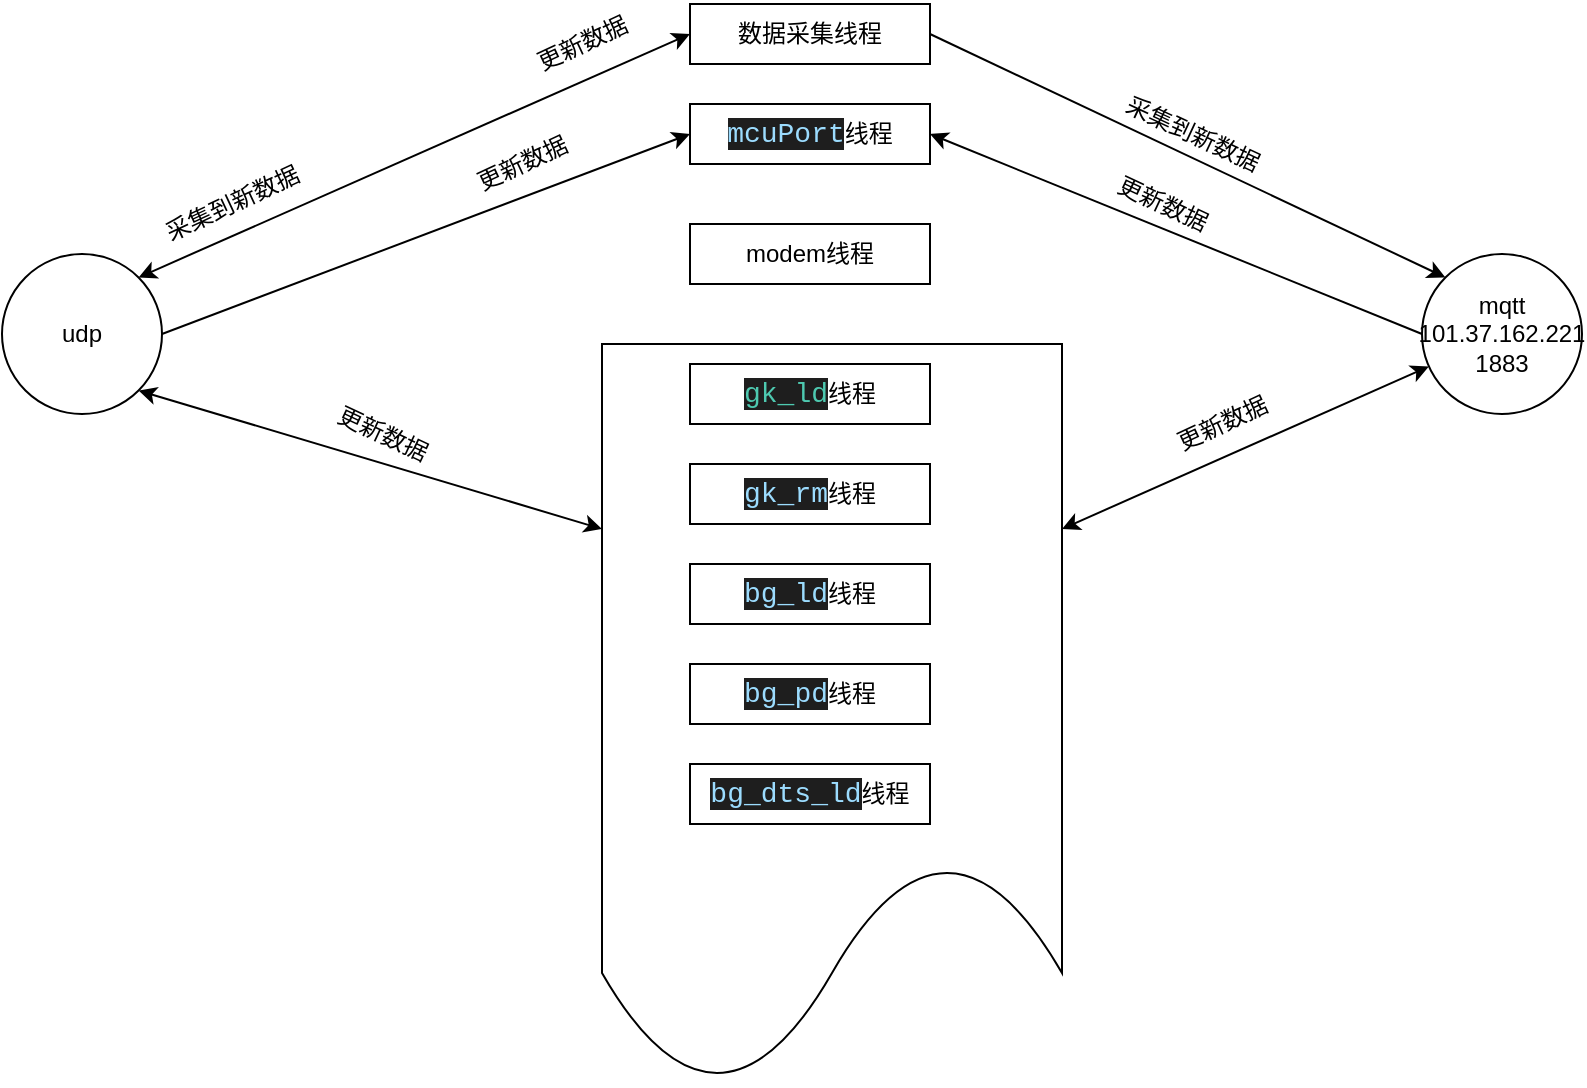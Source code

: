 <mxfile version="14.4.3" type="github" pages="2">
  <diagram id="1zsFQsm4A9rAdIcauHA-" name="Page-1">
    <mxGraphModel dx="1422" dy="762" grid="1" gridSize="10" guides="1" tooltips="1" connect="1" arrows="1" fold="1" page="1" pageScale="1" pageWidth="827" pageHeight="1169" math="0" shadow="0">
      <root>
        <mxCell id="0" />
        <mxCell id="1" parent="0" />
        <mxCell id="V8YfvDira0inXK6Etehh-1" value="数据采集线程" style="rounded=0;whiteSpace=wrap;html=1;" parent="1" vertex="1">
          <mxGeometry x="354" y="45" width="120" height="30" as="geometry" />
        </mxCell>
        <mxCell id="V8YfvDira0inXK6Etehh-2" value="modem线程" style="rounded=0;whiteSpace=wrap;html=1;" parent="1" vertex="1">
          <mxGeometry x="354" y="155" width="120" height="30" as="geometry" />
        </mxCell>
        <mxCell id="V8YfvDira0inXK6Etehh-8" value="&lt;span style=&quot;color: rgb(156 , 220 , 254) ; background-color: rgb(30 , 30 , 30) ; font-family: &amp;#34;consolas&amp;#34; , &amp;#34;courier new&amp;#34; , monospace ; font-size: 14px&quot;&gt;mcuPort&lt;/span&gt;线程" style="rounded=0;whiteSpace=wrap;html=1;" parent="1" vertex="1">
          <mxGeometry x="354" y="95" width="120" height="30" as="geometry" />
        </mxCell>
        <mxCell id="7fIJ4kaBKfZPs4WdM4Qw-12" value="采集到新数据" style="text;html=1;align=center;verticalAlign=middle;resizable=0;points=[];autosize=1;rotation=-25;" parent="1" vertex="1">
          <mxGeometry x="80" y="135" width="90" height="20" as="geometry" />
        </mxCell>
        <mxCell id="7fIJ4kaBKfZPs4WdM4Qw-13" value="更新数据" style="text;html=1;align=center;verticalAlign=middle;resizable=0;points=[];autosize=1;rotation=-25;" parent="1" vertex="1">
          <mxGeometry x="270" y="55" width="60" height="20" as="geometry" />
        </mxCell>
        <mxCell id="7fIJ4kaBKfZPs4WdM4Qw-14" value="&lt;span&gt;udp&lt;/span&gt;" style="ellipse;whiteSpace=wrap;html=1;aspect=fixed;" parent="1" vertex="1">
          <mxGeometry x="10" y="170" width="80" height="80" as="geometry" />
        </mxCell>
        <mxCell id="7fIJ4kaBKfZPs4WdM4Qw-15" value="mqtt&lt;br&gt;101.37.162.221&lt;br&gt;1883" style="ellipse;whiteSpace=wrap;html=1;aspect=fixed;" parent="1" vertex="1">
          <mxGeometry x="720" y="170" width="80" height="80" as="geometry" />
        </mxCell>
        <mxCell id="7fIJ4kaBKfZPs4WdM4Qw-16" value="" style="endArrow=classic;startArrow=classic;html=1;entryX=0;entryY=0.5;entryDx=0;entryDy=0;exitX=1;exitY=0;exitDx=0;exitDy=0;" parent="1" source="7fIJ4kaBKfZPs4WdM4Qw-14" target="V8YfvDira0inXK6Etehh-1" edge="1">
          <mxGeometry width="50" height="50" relative="1" as="geometry">
            <mxPoint x="240" y="165" as="sourcePoint" />
            <mxPoint x="290" y="115" as="targetPoint" />
          </mxGeometry>
        </mxCell>
        <mxCell id="7fIJ4kaBKfZPs4WdM4Qw-17" value="" style="endArrow=none;startArrow=classic;html=1;entryX=1;entryY=0.5;entryDx=0;entryDy=0;exitX=0;exitY=0;exitDx=0;exitDy=0;endFill=0;" parent="1" source="7fIJ4kaBKfZPs4WdM4Qw-15" target="V8YfvDira0inXK6Etehh-1" edge="1">
          <mxGeometry width="50" height="50" relative="1" as="geometry">
            <mxPoint x="570" y="185" as="sourcePoint" />
            <mxPoint x="620" y="135" as="targetPoint" />
          </mxGeometry>
        </mxCell>
        <mxCell id="7fIJ4kaBKfZPs4WdM4Qw-18" value="采集到新数据" style="text;html=1;align=center;verticalAlign=middle;resizable=0;points=[];autosize=1;rotation=25;" parent="1" vertex="1">
          <mxGeometry x="560" y="100" width="90" height="20" as="geometry" />
        </mxCell>
        <mxCell id="7fIJ4kaBKfZPs4WdM4Qw-20" value="" style="endArrow=classic;startArrow=none;html=1;entryX=0;entryY=0.5;entryDx=0;entryDy=0;exitX=1;exitY=0.5;exitDx=0;exitDy=0;startFill=0;" parent="1" source="7fIJ4kaBKfZPs4WdM4Qw-14" target="V8YfvDira0inXK6Etehh-8" edge="1">
          <mxGeometry width="50" height="50" relative="1" as="geometry">
            <mxPoint x="250" y="245" as="sourcePoint" />
            <mxPoint x="300" y="195" as="targetPoint" />
          </mxGeometry>
        </mxCell>
        <mxCell id="7fIJ4kaBKfZPs4WdM4Qw-21" value="更新数据" style="text;html=1;align=center;verticalAlign=middle;resizable=0;points=[];autosize=1;rotation=-25;" parent="1" vertex="1">
          <mxGeometry x="240" y="115" width="60" height="20" as="geometry" />
        </mxCell>
        <mxCell id="7fIJ4kaBKfZPs4WdM4Qw-22" value="" style="endArrow=classic;html=1;entryX=1;entryY=0.5;entryDx=0;entryDy=0;exitX=0;exitY=0.5;exitDx=0;exitDy=0;" parent="1" source="7fIJ4kaBKfZPs4WdM4Qw-15" target="V8YfvDira0inXK6Etehh-8" edge="1">
          <mxGeometry width="50" height="50" relative="1" as="geometry">
            <mxPoint x="580" y="265" as="sourcePoint" />
            <mxPoint x="630" y="215" as="targetPoint" />
          </mxGeometry>
        </mxCell>
        <mxCell id="7fIJ4kaBKfZPs4WdM4Qw-23" value="更新数据" style="text;html=1;align=center;verticalAlign=middle;resizable=0;points=[];autosize=1;rotation=25;" parent="1" vertex="1">
          <mxGeometry x="560" y="135" width="60" height="20" as="geometry" />
        </mxCell>
        <mxCell id="7fIJ4kaBKfZPs4WdM4Qw-24" value="" style="shape=document;whiteSpace=wrap;html=1;boundedLbl=1;" parent="1" vertex="1">
          <mxGeometry x="310" y="215" width="230" height="370" as="geometry" />
        </mxCell>
        <mxCell id="7fIJ4kaBKfZPs4WdM4Qw-25" value="&lt;span style=&quot;color: rgb(78 , 201 , 176) ; background-color: rgb(30 , 30 , 30) ; font-family: &amp;#34;consolas&amp;#34; , &amp;#34;courier new&amp;#34; , monospace ; font-size: 14px&quot;&gt;gk_ld&lt;/span&gt;线程" style="rounded=0;whiteSpace=wrap;html=1;" parent="1" vertex="1">
          <mxGeometry x="354" y="225" width="120" height="30" as="geometry" />
        </mxCell>
        <mxCell id="7fIJ4kaBKfZPs4WdM4Qw-26" value="&lt;span style=&quot;color: rgb(156 , 220 , 254) ; background-color: rgb(30 , 30 , 30) ; font-family: &amp;#34;consolas&amp;#34; , &amp;#34;courier new&amp;#34; , monospace ; font-size: 14px&quot;&gt;gk_rm&lt;/span&gt;线程" style="rounded=0;whiteSpace=wrap;html=1;" parent="1" vertex="1">
          <mxGeometry x="354" y="275" width="120" height="30" as="geometry" />
        </mxCell>
        <mxCell id="7fIJ4kaBKfZPs4WdM4Qw-27" value="&lt;span style=&quot;color: rgb(156 , 220 , 254) ; background-color: rgb(30 , 30 , 30) ; font-family: &amp;#34;consolas&amp;#34; , &amp;#34;courier new&amp;#34; , monospace ; font-size: 14px&quot;&gt;bg_ld&lt;/span&gt;线程" style="rounded=0;whiteSpace=wrap;html=1;" parent="1" vertex="1">
          <mxGeometry x="354" y="325" width="120" height="30" as="geometry" />
        </mxCell>
        <mxCell id="7fIJ4kaBKfZPs4WdM4Qw-28" value="&lt;span style=&quot;color: rgb(156 , 220 , 254) ; background-color: rgb(30 , 30 , 30) ; font-family: &amp;#34;consolas&amp;#34; , &amp;#34;courier new&amp;#34; , monospace ; font-size: 14px&quot;&gt;bg_pd&lt;/span&gt;线程" style="rounded=0;whiteSpace=wrap;html=1;" parent="1" vertex="1">
          <mxGeometry x="354" y="375" width="120" height="30" as="geometry" />
        </mxCell>
        <mxCell id="7fIJ4kaBKfZPs4WdM4Qw-29" value="&lt;span style=&quot;color: rgb(156 , 220 , 254) ; background-color: rgb(30 , 30 , 30) ; font-family: &amp;#34;consolas&amp;#34; , &amp;#34;courier new&amp;#34; , monospace ; font-size: 14px&quot;&gt;bg_dts_ld&lt;/span&gt;线程" style="rounded=0;whiteSpace=wrap;html=1;" parent="1" vertex="1">
          <mxGeometry x="354" y="425" width="120" height="30" as="geometry" />
        </mxCell>
        <mxCell id="7fIJ4kaBKfZPs4WdM4Qw-30" value="" style="endArrow=classic;startArrow=classic;html=1;entryX=1;entryY=1;entryDx=0;entryDy=0;exitX=0;exitY=0.25;exitDx=0;exitDy=0;" parent="1" source="7fIJ4kaBKfZPs4WdM4Qw-24" target="7fIJ4kaBKfZPs4WdM4Qw-14" edge="1">
          <mxGeometry width="50" height="50" relative="1" as="geometry">
            <mxPoint x="340" y="315" as="sourcePoint" />
            <mxPoint x="390" y="265" as="targetPoint" />
          </mxGeometry>
        </mxCell>
        <mxCell id="7fIJ4kaBKfZPs4WdM4Qw-31" value="" style="endArrow=classic;startArrow=classic;html=1;exitX=1;exitY=0.25;exitDx=0;exitDy=0;" parent="1" source="7fIJ4kaBKfZPs4WdM4Qw-24" target="7fIJ4kaBKfZPs4WdM4Qw-15" edge="1">
          <mxGeometry width="50" height="50" relative="1" as="geometry">
            <mxPoint x="640" y="315" as="sourcePoint" />
            <mxPoint x="690" y="265" as="targetPoint" />
          </mxGeometry>
        </mxCell>
        <mxCell id="7fIJ4kaBKfZPs4WdM4Qw-32" value="更新数据" style="text;html=1;align=center;verticalAlign=middle;resizable=0;points=[];autosize=1;rotation=-25;" parent="1" vertex="1">
          <mxGeometry x="590" y="245" width="60" height="20" as="geometry" />
        </mxCell>
        <mxCell id="7fIJ4kaBKfZPs4WdM4Qw-33" value="更新数据" style="text;html=1;align=center;verticalAlign=middle;resizable=0;points=[];autosize=1;rotation=25;" parent="1" vertex="1">
          <mxGeometry x="170" y="250" width="60" height="20" as="geometry" />
        </mxCell>
      </root>
    </mxGraphModel>
  </diagram>
  <diagram id="gMFljoQSAsZ3_rMPm0vx" name="框架">
    <mxGraphModel dx="1422" dy="1931" grid="1" gridSize="10" guides="1" tooltips="1" connect="1" arrows="1" fold="1" page="1" pageScale="1" pageWidth="827" pageHeight="1169" math="0" shadow="0">
      <root>
        <mxCell id="nVvnZ7FWzNcinvpqGc-C-0" />
        <mxCell id="nVvnZ7FWzNcinvpqGc-C-1" parent="nVvnZ7FWzNcinvpqGc-C-0" />
        <mxCell id="nVvnZ7FWzNcinvpqGc-C-2" value="ARM" style="rounded=0;whiteSpace=wrap;html=1;" parent="nVvnZ7FWzNcinvpqGc-C-1" vertex="1">
          <mxGeometry x="260" y="210" width="160" height="150" as="geometry" />
        </mxCell>
        <mxCell id="nVvnZ7FWzNcinvpqGc-C-3" value="pc端上位机软件dts-mqtt.exe" style="rounded=0;whiteSpace=wrap;html=1;" parent="nVvnZ7FWzNcinvpqGc-C-1" vertex="1">
          <mxGeometry x="560" y="215" width="170" height="140" as="geometry" />
        </mxCell>
        <mxCell id="nVvnZ7FWzNcinvpqGc-C-4" value="" style="endArrow=classic;startArrow=classic;html=1;entryX=0;entryY=0.5;entryDx=0;entryDy=0;exitX=1;exitY=0.5;exitDx=0;exitDy=0;" parent="nVvnZ7FWzNcinvpqGc-C-1" source="nVvnZ7FWzNcinvpqGc-C-2" target="nVvnZ7FWzNcinvpqGc-C-3" edge="1">
          <mxGeometry width="50" height="50" relative="1" as="geometry">
            <mxPoint x="450" y="320" as="sourcePoint" />
            <mxPoint x="500" y="270" as="targetPoint" />
          </mxGeometry>
        </mxCell>
        <mxCell id="nVvnZ7FWzNcinvpqGc-C-5" value="网线" style="edgeLabel;html=1;align=center;verticalAlign=middle;resizable=0;points=[];" parent="nVvnZ7FWzNcinvpqGc-C-4" vertex="1" connectable="0">
          <mxGeometry x="-0.272" y="-2" relative="1" as="geometry">
            <mxPoint x="12.67" y="-2" as="offset" />
          </mxGeometry>
        </mxCell>
        <mxCell id="KjcJydnsZrXQjGCYSekS-0" value="MCU" style="rounded=0;whiteSpace=wrap;html=1;" parent="nVvnZ7FWzNcinvpqGc-C-1" vertex="1">
          <mxGeometry x="255" y="-100" width="170" height="150" as="geometry" />
        </mxCell>
        <mxCell id="KjcJydnsZrXQjGCYSekS-1" value="GK_LD" style="rounded=0;whiteSpace=wrap;html=1;" parent="nVvnZ7FWzNcinvpqGc-C-1" vertex="1">
          <mxGeometry x="50" y="210" width="70" height="30" as="geometry" />
        </mxCell>
        <mxCell id="KjcJydnsZrXQjGCYSekS-2" value="GK_RM" style="rounded=0;whiteSpace=wrap;html=1;" parent="nVvnZ7FWzNcinvpqGc-C-1" vertex="1">
          <mxGeometry x="50" y="250" width="70" height="30" as="geometry" />
        </mxCell>
        <mxCell id="KjcJydnsZrXQjGCYSekS-3" value="BG_LD" style="rounded=0;whiteSpace=wrap;html=1;" parent="nVvnZ7FWzNcinvpqGc-C-1" vertex="1">
          <mxGeometry x="50" y="290" width="70" height="30" as="geometry" />
        </mxCell>
        <mxCell id="KjcJydnsZrXQjGCYSekS-4" value="BG_PD" style="rounded=0;whiteSpace=wrap;html=1;" parent="nVvnZ7FWzNcinvpqGc-C-1" vertex="1">
          <mxGeometry x="50" y="330" width="70" height="30" as="geometry" />
        </mxCell>
        <mxCell id="yC3D5d9e25KzteN8Wha6-1" value="FPGA" style="rounded=0;whiteSpace=wrap;html=1;" parent="nVvnZ7FWzNcinvpqGc-C-1" vertex="1">
          <mxGeometry x="260" y="455" width="160" height="130" as="geometry" />
        </mxCell>
        <mxCell id="yC3D5d9e25KzteN8Wha6-2" value="" style="endArrow=classic;startArrow=classic;html=1;entryX=0.5;entryY=1;entryDx=0;entryDy=0;exitX=0.5;exitY=0;exitDx=0;exitDy=0;" parent="nVvnZ7FWzNcinvpqGc-C-1" source="nVvnZ7FWzNcinvpqGc-C-2" target="KjcJydnsZrXQjGCYSekS-0" edge="1">
          <mxGeometry width="50" height="50" relative="1" as="geometry">
            <mxPoint x="330" y="120" as="sourcePoint" />
            <mxPoint x="380" y="70" as="targetPoint" />
            <Array as="points">
              <mxPoint x="340" y="120" />
            </Array>
          </mxGeometry>
        </mxCell>
        <mxCell id="yC3D5d9e25KzteN8Wha6-3" value="串口9600" style="edgeLabel;html=1;align=center;verticalAlign=middle;resizable=0;points=[];" parent="yC3D5d9e25KzteN8Wha6-2" vertex="1" connectable="0">
          <mxGeometry x="0.371" y="1" relative="1" as="geometry">
            <mxPoint as="offset" />
          </mxGeometry>
        </mxCell>
        <mxCell id="yC3D5d9e25KzteN8Wha6-4" value="" style="endArrow=classic;startArrow=classic;html=1;entryX=0.5;entryY=1;entryDx=0;entryDy=0;" parent="nVvnZ7FWzNcinvpqGc-C-1" source="yC3D5d9e25KzteN8Wha6-1" target="nVvnZ7FWzNcinvpqGc-C-2" edge="1">
          <mxGeometry width="50" height="50" relative="1" as="geometry">
            <mxPoint x="320" y="430" as="sourcePoint" />
            <mxPoint x="370" y="380" as="targetPoint" />
          </mxGeometry>
        </mxCell>
        <mxCell id="yC3D5d9e25KzteN8Wha6-5" value="PCIE" style="edgeLabel;html=1;align=center;verticalAlign=middle;resizable=0;points=[];" parent="yC3D5d9e25KzteN8Wha6-4" vertex="1" connectable="0">
          <mxGeometry x="0.516" y="-1" relative="1" as="geometry">
            <mxPoint x="-1" y="7" as="offset" />
          </mxGeometry>
        </mxCell>
      </root>
    </mxGraphModel>
  </diagram>
</mxfile>
